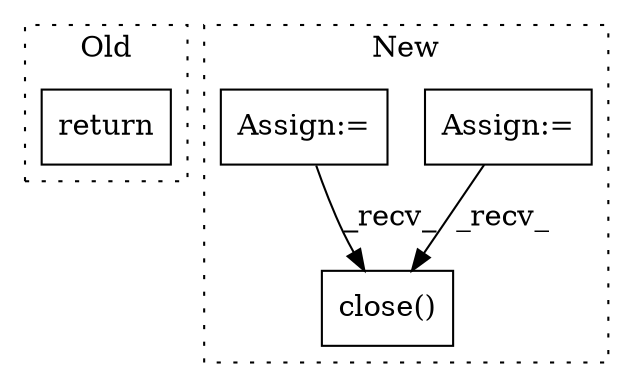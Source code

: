 digraph G {
subgraph cluster0 {
1 [label="return" a="93" s="5463" l="6" shape="box"];
label = "Old";
style="dotted";
}
subgraph cluster1 {
2 [label="close()" a="75" s="6386" l="12" shape="box"];
3 [label="Assign:=" a="68" s="5880" l="3" shape="box"];
4 [label="Assign:=" a="68" s="5408" l="3" shape="box"];
label = "New";
style="dotted";
}
3 -> 2 [label="_recv_"];
4 -> 2 [label="_recv_"];
}